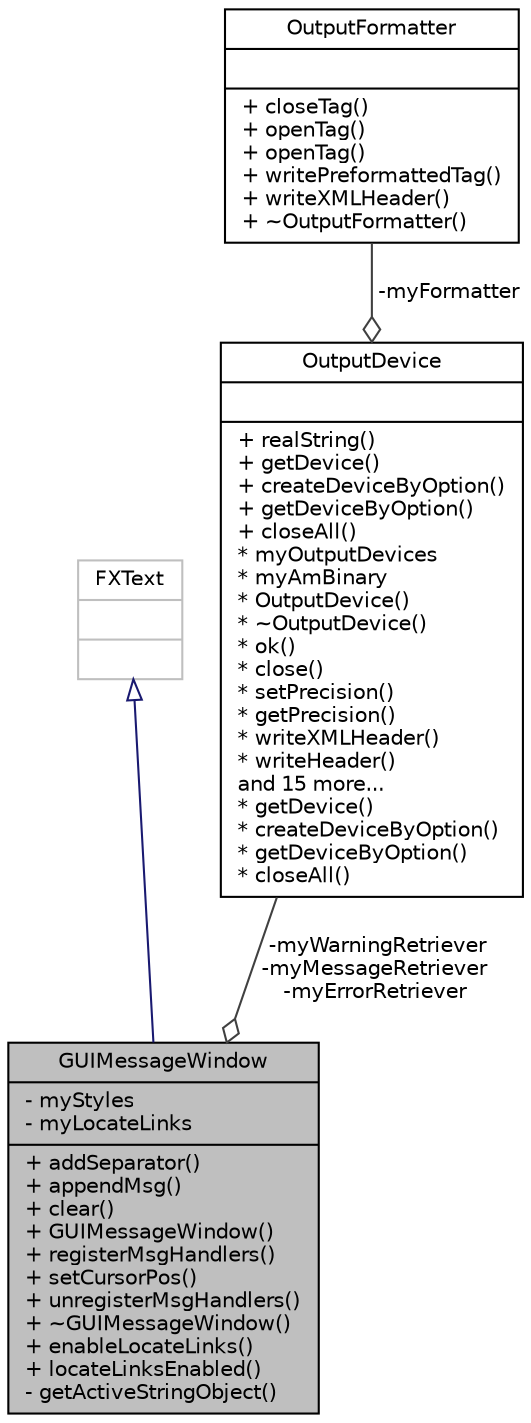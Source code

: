 digraph "GUIMessageWindow"
{
  edge [fontname="Helvetica",fontsize="10",labelfontname="Helvetica",labelfontsize="10"];
  node [fontname="Helvetica",fontsize="10",shape=record];
  Node2 [label="{GUIMessageWindow\n|- myStyles\l- myLocateLinks\l|+ addSeparator()\l+ appendMsg()\l+ clear()\l+ GUIMessageWindow()\l+ registerMsgHandlers()\l+ setCursorPos()\l+ unregisterMsgHandlers()\l+ ~GUIMessageWindow()\l+ enableLocateLinks()\l+ locateLinksEnabled()\l- getActiveStringObject()\l}",height=0.2,width=0.4,color="black", fillcolor="grey75", style="filled", fontcolor="black"];
  Node3 -> Node2 [dir="back",color="midnightblue",fontsize="10",style="solid",arrowtail="onormal",fontname="Helvetica"];
  Node3 [label="{FXText\n||}",height=0.2,width=0.4,color="grey75", fillcolor="white", style="filled"];
  Node4 -> Node2 [color="grey25",fontsize="10",style="solid",label=" -myWarningRetriever\n-myMessageRetriever\n-myErrorRetriever" ,arrowhead="odiamond",fontname="Helvetica"];
  Node4 [label="{OutputDevice\n||+ realString()\l+ getDevice()\l+ createDeviceByOption()\l+ getDeviceByOption()\l+ closeAll()\l* myOutputDevices\l* myAmBinary\l* OutputDevice()\l* ~OutputDevice()\l* ok()\l* close()\l* setPrecision()\l* getPrecision()\l* writeXMLHeader()\l* writeHeader()\land 15 more...\l* getDevice()\l* createDeviceByOption()\l* getDeviceByOption()\l* closeAll()\l}",height=0.2,width=0.4,color="black", fillcolor="white", style="filled",URL="$de/da0/class_output_device.html",tooltip="Static storage of an output device and its base (abstract) implementation. "];
  Node5 -> Node4 [color="grey25",fontsize="10",style="solid",label=" -myFormatter" ,arrowhead="odiamond",fontname="Helvetica"];
  Node5 [label="{OutputFormatter\n||+ closeTag()\l+ openTag()\l+ openTag()\l+ writePreformattedTag()\l+ writeXMLHeader()\l+ ~OutputFormatter()\l}",height=0.2,width=0.4,color="black", fillcolor="white", style="filled",URL="$d9/d84/class_output_formatter.html",tooltip="Abstract base class for output formatters. "];
}

